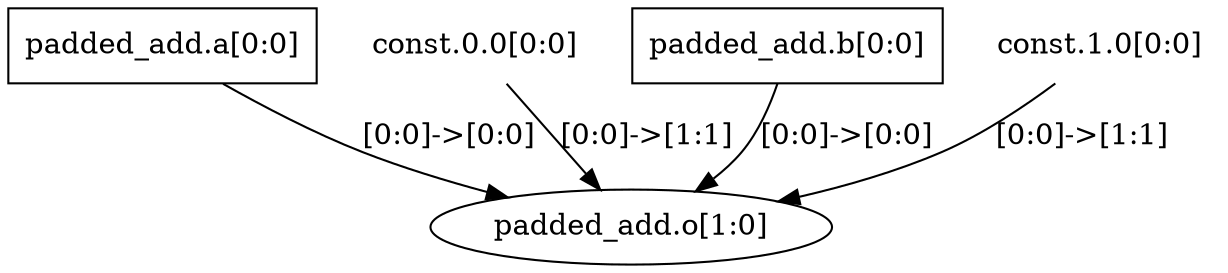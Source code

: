 digraph G {
	"padded_add.a" -> "padded_add.o"[label="[0:0]->[0:0]"];
	"const.0.0" [shape=none, label="const.0.0[0:0]"];
	"const.0.0" -> "padded_add.o"[label="[0:0]->[1:1]"];
	"padded_add.b" -> "padded_add.o"[label="[0:0]->[0:0]"];
	"const.1.0" [shape=none, label="const.1.0[0:0]"];
	"const.1.0" -> "padded_add.o"[label="[0:0]->[1:1]"];
	"padded_add.a" [shape=rectangle, label="padded_add.a[0:0]"];
	"padded_add.b" [shape=rectangle, label="padded_add.b[0:0]"];
	"padded_add.o" [shape=ellipse, label="padded_add.o[1:0]"];
}
